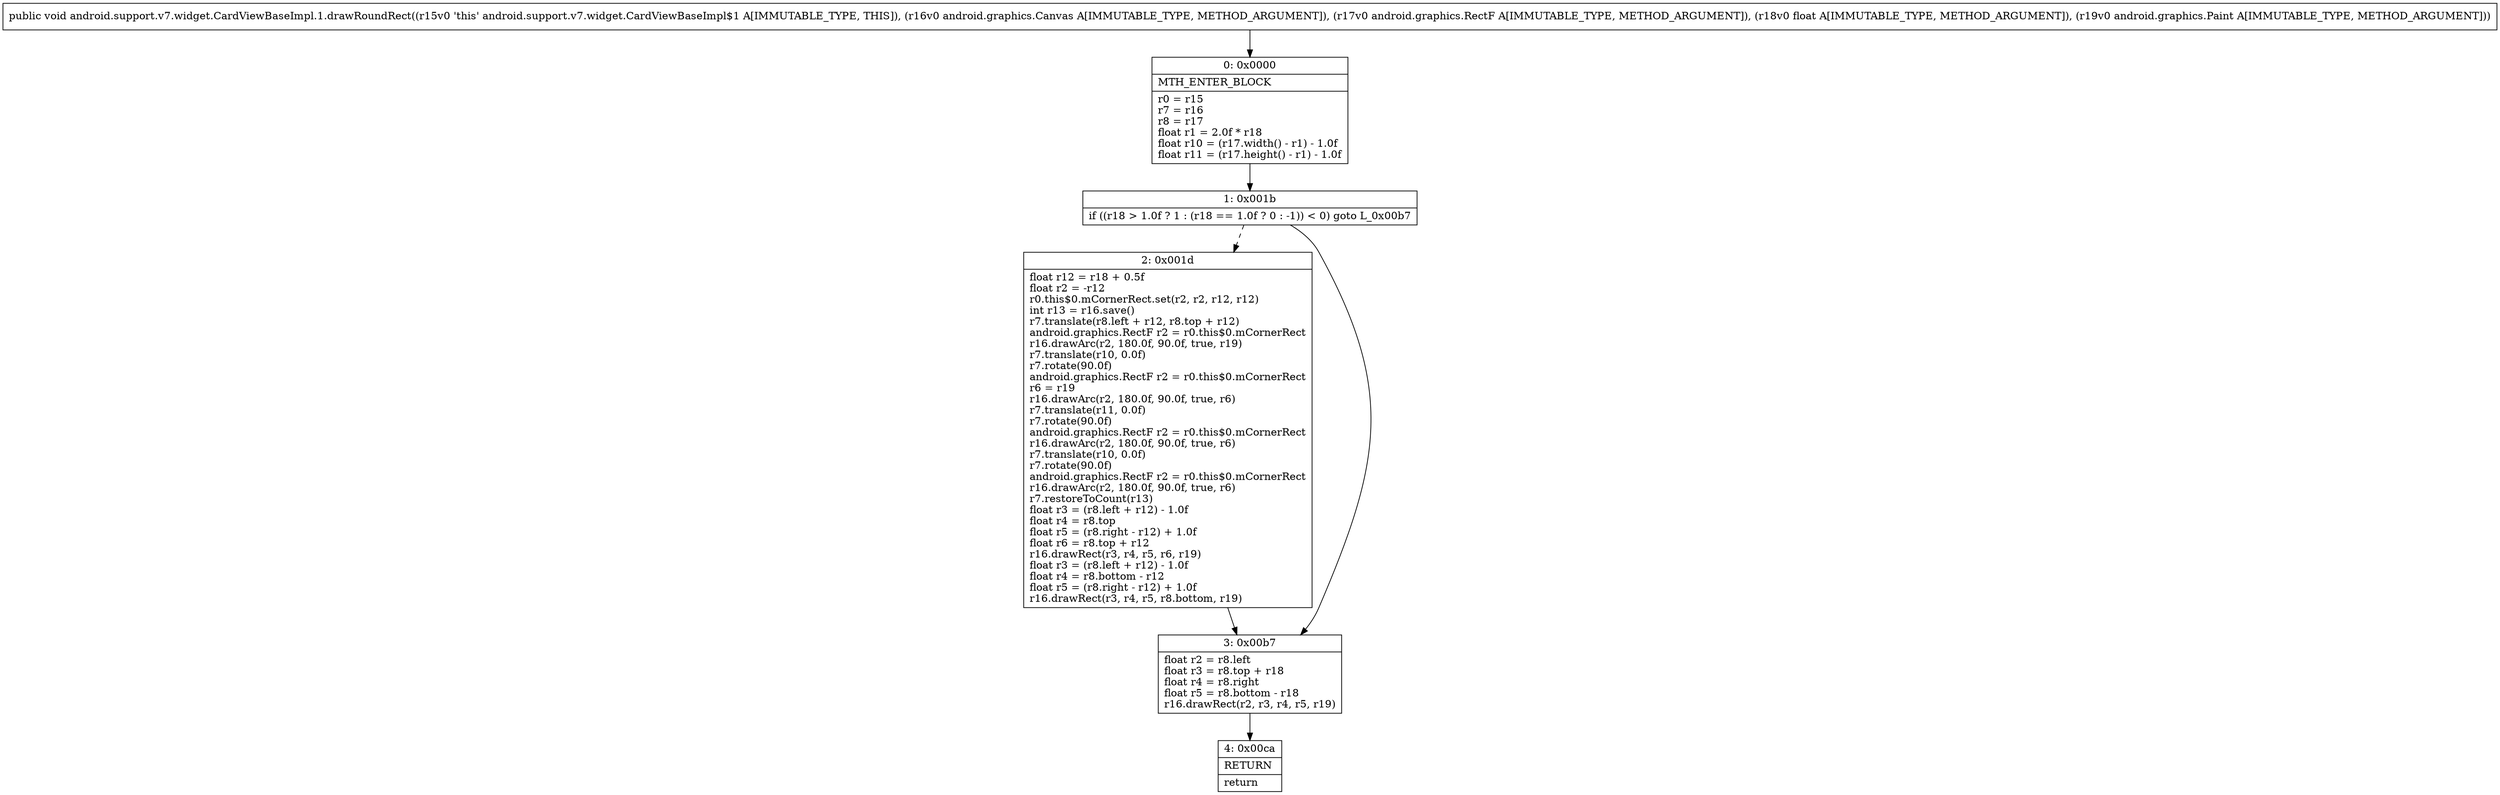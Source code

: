 digraph "CFG forandroid.support.v7.widget.CardViewBaseImpl.1.drawRoundRect(Landroid\/graphics\/Canvas;Landroid\/graphics\/RectF;FLandroid\/graphics\/Paint;)V" {
Node_0 [shape=record,label="{0\:\ 0x0000|MTH_ENTER_BLOCK\l|r0 = r15\lr7 = r16\lr8 = r17\lfloat r1 = 2.0f * r18\lfloat r10 = (r17.width() \- r1) \- 1.0f\lfloat r11 = (r17.height() \- r1) \- 1.0f\l}"];
Node_1 [shape=record,label="{1\:\ 0x001b|if ((r18 \> 1.0f ? 1 : (r18 == 1.0f ? 0 : \-1)) \< 0) goto L_0x00b7\l}"];
Node_2 [shape=record,label="{2\:\ 0x001d|float r12 = r18 + 0.5f\lfloat r2 = \-r12\lr0.this$0.mCornerRect.set(r2, r2, r12, r12)\lint r13 = r16.save()\lr7.translate(r8.left + r12, r8.top + r12)\landroid.graphics.RectF r2 = r0.this$0.mCornerRect\lr16.drawArc(r2, 180.0f, 90.0f, true, r19)\lr7.translate(r10, 0.0f)\lr7.rotate(90.0f)\landroid.graphics.RectF r2 = r0.this$0.mCornerRect\lr6 = r19\lr16.drawArc(r2, 180.0f, 90.0f, true, r6)\lr7.translate(r11, 0.0f)\lr7.rotate(90.0f)\landroid.graphics.RectF r2 = r0.this$0.mCornerRect\lr16.drawArc(r2, 180.0f, 90.0f, true, r6)\lr7.translate(r10, 0.0f)\lr7.rotate(90.0f)\landroid.graphics.RectF r2 = r0.this$0.mCornerRect\lr16.drawArc(r2, 180.0f, 90.0f, true, r6)\lr7.restoreToCount(r13)\lfloat r3 = (r8.left + r12) \- 1.0f\lfloat r4 = r8.top\lfloat r5 = (r8.right \- r12) + 1.0f\lfloat r6 = r8.top + r12\lr16.drawRect(r3, r4, r5, r6, r19)\lfloat r3 = (r8.left + r12) \- 1.0f\lfloat r4 = r8.bottom \- r12\lfloat r5 = (r8.right \- r12) + 1.0f\lr16.drawRect(r3, r4, r5, r8.bottom, r19)\l}"];
Node_3 [shape=record,label="{3\:\ 0x00b7|float r2 = r8.left\lfloat r3 = r8.top + r18\lfloat r4 = r8.right\lfloat r5 = r8.bottom \- r18\lr16.drawRect(r2, r3, r4, r5, r19)\l}"];
Node_4 [shape=record,label="{4\:\ 0x00ca|RETURN\l|return\l}"];
MethodNode[shape=record,label="{public void android.support.v7.widget.CardViewBaseImpl.1.drawRoundRect((r15v0 'this' android.support.v7.widget.CardViewBaseImpl$1 A[IMMUTABLE_TYPE, THIS]), (r16v0 android.graphics.Canvas A[IMMUTABLE_TYPE, METHOD_ARGUMENT]), (r17v0 android.graphics.RectF A[IMMUTABLE_TYPE, METHOD_ARGUMENT]), (r18v0 float A[IMMUTABLE_TYPE, METHOD_ARGUMENT]), (r19v0 android.graphics.Paint A[IMMUTABLE_TYPE, METHOD_ARGUMENT])) }"];
MethodNode -> Node_0;
Node_0 -> Node_1;
Node_1 -> Node_2[style=dashed];
Node_1 -> Node_3;
Node_2 -> Node_3;
Node_3 -> Node_4;
}

